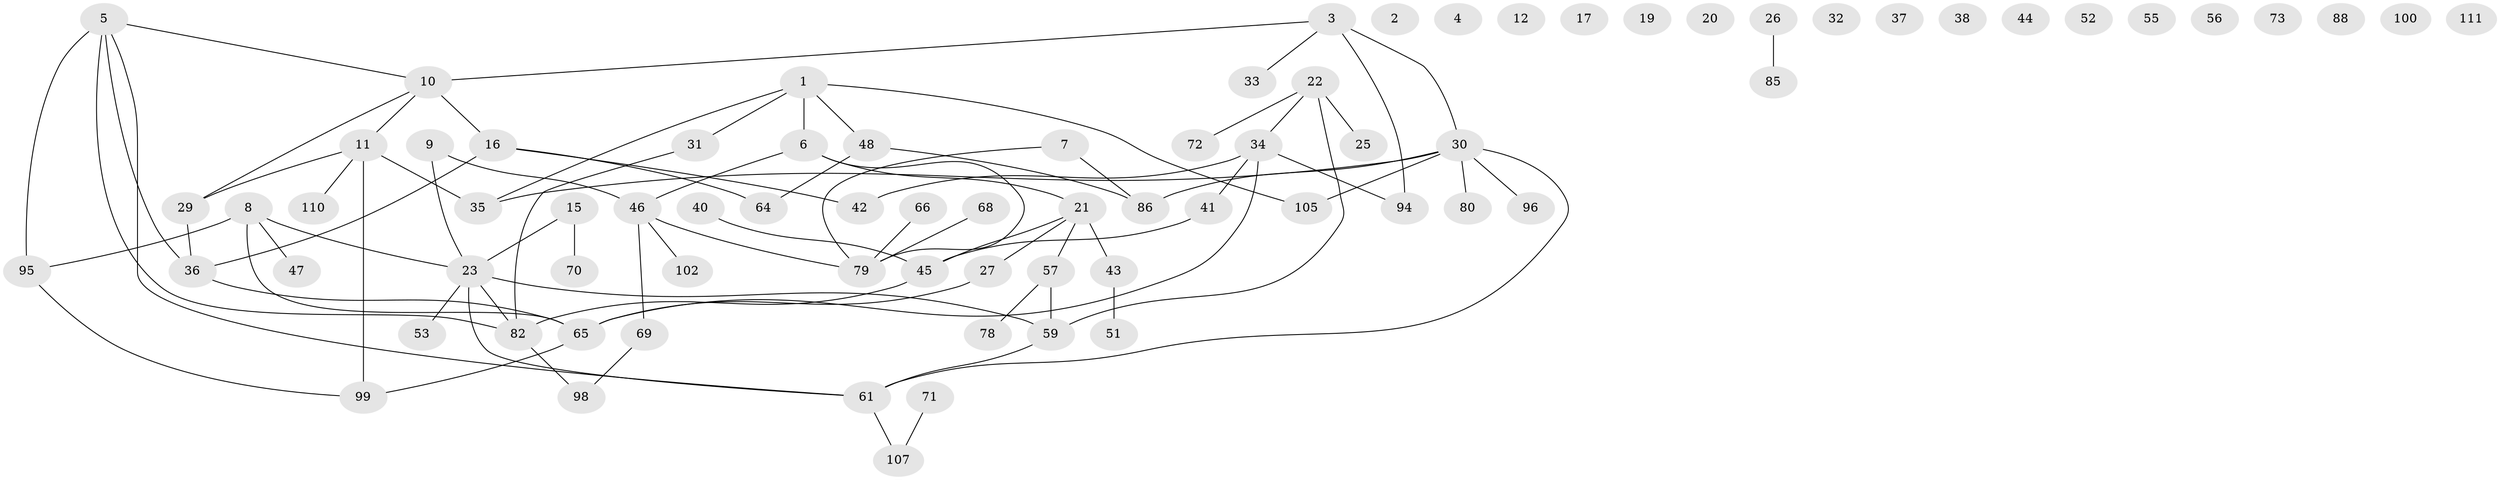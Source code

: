 // original degree distribution, {3: 0.17117117117117117, 0: 0.12612612612612611, 4: 0.15315315315315314, 2: 0.2702702702702703, 1: 0.23423423423423423, 5: 0.036036036036036036, 7: 0.009009009009009009}
// Generated by graph-tools (version 1.1) at 2025/41/03/06/25 10:41:19]
// undirected, 77 vertices, 84 edges
graph export_dot {
graph [start="1"]
  node [color=gray90,style=filled];
  1 [super="+58"];
  2;
  3 [super="+14"];
  4;
  5 [super="+75"];
  6;
  7;
  8 [super="+28"];
  9 [super="+24"];
  10 [super="+13"];
  11 [super="+18"];
  12;
  15 [super="+74"];
  16;
  17;
  19;
  20 [super="+87"];
  21 [super="+101"];
  22 [super="+60"];
  23 [super="+103"];
  25;
  26;
  27;
  29 [super="+54"];
  30 [super="+63"];
  31;
  32;
  33;
  34 [super="+50"];
  35 [super="+81"];
  36 [super="+39"];
  37;
  38;
  40 [super="+106"];
  41;
  42 [super="+76"];
  43;
  44 [super="+104"];
  45 [super="+97"];
  46 [super="+109"];
  47 [super="+49"];
  48;
  51;
  52;
  53;
  55;
  56 [super="+62"];
  57 [super="+77"];
  59 [super="+89"];
  61 [super="+84"];
  64 [super="+91"];
  65 [super="+67"];
  66;
  68;
  69;
  70;
  71;
  72;
  73;
  78 [super="+93"];
  79 [super="+83"];
  80;
  82 [super="+90"];
  85;
  86 [super="+92"];
  88;
  94;
  95 [super="+108"];
  96;
  98;
  99;
  100;
  102;
  105;
  107;
  110;
  111;
  1 -- 6;
  1 -- 105;
  1 -- 48;
  1 -- 35;
  1 -- 31;
  3 -- 30;
  3 -- 94;
  3 -- 33;
  3 -- 10;
  5 -- 95;
  5 -- 36;
  5 -- 61;
  5 -- 10;
  5 -- 82;
  6 -- 46;
  6 -- 79;
  6 -- 21;
  7 -- 79;
  7 -- 86;
  8 -- 47;
  8 -- 95;
  8 -- 23;
  8 -- 65;
  9 -- 23;
  9 -- 46;
  10 -- 16 [weight=2];
  10 -- 11;
  10 -- 29;
  11 -- 110;
  11 -- 99;
  11 -- 35;
  11 -- 29;
  15 -- 23;
  15 -- 70;
  16 -- 36;
  16 -- 64;
  16 -- 42;
  21 -- 43;
  21 -- 27;
  21 -- 45;
  21 -- 57;
  22 -- 25;
  22 -- 72;
  22 -- 34;
  22 -- 59;
  23 -- 53;
  23 -- 82;
  23 -- 61;
  23 -- 59;
  26 -- 85;
  27 -- 65;
  29 -- 36;
  30 -- 35;
  30 -- 80;
  30 -- 86;
  30 -- 96;
  30 -- 61;
  30 -- 105;
  31 -- 82;
  34 -- 41;
  34 -- 42;
  34 -- 65;
  34 -- 94;
  36 -- 65;
  40 -- 45;
  41 -- 45;
  43 -- 51;
  45 -- 82;
  46 -- 69;
  46 -- 102;
  46 -- 79;
  48 -- 86;
  48 -- 64;
  57 -- 78;
  57 -- 59;
  59 -- 61;
  61 -- 107;
  65 -- 99;
  66 -- 79;
  68 -- 79;
  69 -- 98;
  71 -- 107;
  82 -- 98;
  95 -- 99;
}

